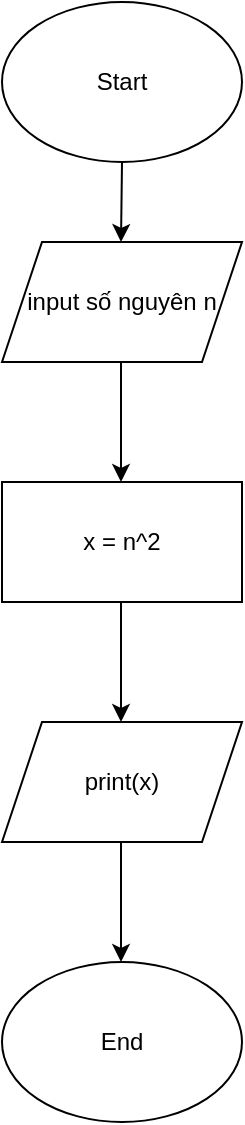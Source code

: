 <mxfile version="20.3.0" type="device" pages="3"><diagram id="C5RBs43oDa-KdzZeNtuy" name="Page-1"><mxGraphModel dx="1422" dy="794" grid="1" gridSize="10" guides="1" tooltips="1" connect="1" arrows="1" fold="1" page="1" pageScale="1" pageWidth="827" pageHeight="1169" math="0" shadow="0"><root><mxCell id="WIyWlLk6GJQsqaUBKTNV-0"/><mxCell id="WIyWlLk6GJQsqaUBKTNV-1" parent="WIyWlLk6GJQsqaUBKTNV-0"/><mxCell id="hyGCEVy-gnzHcekrXnjy-0" value="Start" style="ellipse;whiteSpace=wrap;html=1;" vertex="1" parent="WIyWlLk6GJQsqaUBKTNV-1"><mxGeometry x="260" y="40" width="120" height="80" as="geometry"/></mxCell><mxCell id="hyGCEVy-gnzHcekrXnjy-1" value="input số nguyên n" style="shape=parallelogram;perimeter=parallelogramPerimeter;whiteSpace=wrap;html=1;fixedSize=1;" vertex="1" parent="WIyWlLk6GJQsqaUBKTNV-1"><mxGeometry x="260" y="160" width="120" height="60" as="geometry"/></mxCell><mxCell id="hyGCEVy-gnzHcekrXnjy-2" value="x = n^2" style="rounded=0;whiteSpace=wrap;html=1;" vertex="1" parent="WIyWlLk6GJQsqaUBKTNV-1"><mxGeometry x="260" y="280" width="120" height="60" as="geometry"/></mxCell><mxCell id="hyGCEVy-gnzHcekrXnjy-3" value="" style="endArrow=classic;html=1;rounded=0;" edge="1" parent="WIyWlLk6GJQsqaUBKTNV-1"><mxGeometry width="50" height="50" relative="1" as="geometry"><mxPoint x="319.5" y="220" as="sourcePoint"/><mxPoint x="319.5" y="280" as="targetPoint"/></mxGeometry></mxCell><mxCell id="hyGCEVy-gnzHcekrXnjy-4" value="print(x)" style="shape=parallelogram;perimeter=parallelogramPerimeter;whiteSpace=wrap;html=1;fixedSize=1;" vertex="1" parent="WIyWlLk6GJQsqaUBKTNV-1"><mxGeometry x="260" y="400" width="120" height="60" as="geometry"/></mxCell><mxCell id="hyGCEVy-gnzHcekrXnjy-5" value="" style="endArrow=classic;html=1;rounded=0;" edge="1" parent="WIyWlLk6GJQsqaUBKTNV-1"><mxGeometry width="50" height="50" relative="1" as="geometry"><mxPoint x="319.5" y="340" as="sourcePoint"/><mxPoint x="319.5" y="400" as="targetPoint"/></mxGeometry></mxCell><mxCell id="hyGCEVy-gnzHcekrXnjy-6" value="End" style="ellipse;whiteSpace=wrap;html=1;" vertex="1" parent="WIyWlLk6GJQsqaUBKTNV-1"><mxGeometry x="260" y="520" width="120" height="80" as="geometry"/></mxCell><mxCell id="hyGCEVy-gnzHcekrXnjy-7" value="" style="endArrow=classic;html=1;rounded=0;" edge="1" parent="WIyWlLk6GJQsqaUBKTNV-1"><mxGeometry width="50" height="50" relative="1" as="geometry"><mxPoint x="319.5" y="460" as="sourcePoint"/><mxPoint x="319.5" y="520" as="targetPoint"/></mxGeometry></mxCell><mxCell id="hyGCEVy-gnzHcekrXnjy-8" value="" style="endArrow=classic;html=1;rounded=0;" edge="1" parent="WIyWlLk6GJQsqaUBKTNV-1"><mxGeometry width="50" height="50" relative="1" as="geometry"><mxPoint x="320" y="120" as="sourcePoint"/><mxPoint x="319.5" y="160" as="targetPoint"/></mxGeometry></mxCell></root></mxGraphModel></diagram><diagram id="vJw3Upco7QGOHqwDBszs" name="Trang-2"><mxGraphModel dx="1422" dy="794" grid="1" gridSize="10" guides="1" tooltips="1" connect="1" arrows="1" fold="1" page="1" pageScale="1" pageWidth="827" pageHeight="1169" math="0" shadow="0"><root><mxCell id="0"/><mxCell id="1" parent="0"/><mxCell id="iW1wTETwsB1J6QhDdUAn-1" value="START" style="ellipse;whiteSpace=wrap;html=1;" vertex="1" parent="1"><mxGeometry x="280" y="20" width="120" height="80" as="geometry"/></mxCell><mxCell id="iW1wTETwsB1J6QhDdUAn-2" value="INPUT cạnh của hình vuông&amp;nbsp; a" style="shape=parallelogram;perimeter=parallelogramPerimeter;whiteSpace=wrap;html=1;fixedSize=1;" vertex="1" parent="1"><mxGeometry x="220" y="140" width="240" height="60" as="geometry"/></mxCell><mxCell id="iW1wTETwsB1J6QhDdUAn-3" value="C = a *4" style="rounded=0;whiteSpace=wrap;html=1;" vertex="1" parent="1"><mxGeometry x="240" y="260" width="200" height="60" as="geometry"/></mxCell><mxCell id="iW1wTETwsB1J6QhDdUAn-4" value="S = a *a" style="rounded=0;whiteSpace=wrap;html=1;" vertex="1" parent="1"><mxGeometry x="235" y="380" width="210" height="60" as="geometry"/></mxCell><mxCell id="iW1wTETwsB1J6QhDdUAn-6" value="OUTPUT (S, C)" style="shape=parallelogram;perimeter=parallelogramPerimeter;whiteSpace=wrap;html=1;fixedSize=1;" vertex="1" parent="1"><mxGeometry x="250" y="490" width="180" height="60" as="geometry"/></mxCell><mxCell id="iW1wTETwsB1J6QhDdUAn-7" value="END" style="ellipse;whiteSpace=wrap;html=1;" vertex="1" parent="1"><mxGeometry x="280" y="600" width="120" height="60" as="geometry"/></mxCell><mxCell id="iW1wTETwsB1J6QhDdUAn-8" value="" style="endArrow=classic;html=1;rounded=0;" edge="1" parent="1"><mxGeometry width="50" height="50" relative="1" as="geometry"><mxPoint x="339.5" y="100" as="sourcePoint"/><mxPoint x="340" y="140" as="targetPoint"/></mxGeometry></mxCell><mxCell id="iW1wTETwsB1J6QhDdUAn-9" value="" style="endArrow=classic;html=1;rounded=0;entryX=0.5;entryY=0;entryDx=0;entryDy=0;" edge="1" parent="1" target="iW1wTETwsB1J6QhDdUAn-3"><mxGeometry width="50" height="50" relative="1" as="geometry"><mxPoint x="339.5" y="200" as="sourcePoint"/><mxPoint x="339.5" y="250" as="targetPoint"/></mxGeometry></mxCell><mxCell id="iW1wTETwsB1J6QhDdUAn-10" value="" style="endArrow=classic;html=1;rounded=0;entryX=0.5;entryY=0;entryDx=0;entryDy=0;" edge="1" parent="1" target="iW1wTETwsB1J6QhDdUAn-4"><mxGeometry width="50" height="50" relative="1" as="geometry"><mxPoint x="339.5" y="320" as="sourcePoint"/><mxPoint x="339.5" y="370" as="targetPoint"/></mxGeometry></mxCell><mxCell id="iW1wTETwsB1J6QhDdUAn-11" value="" style="endArrow=classic;html=1;rounded=0;" edge="1" parent="1"><mxGeometry width="50" height="50" relative="1" as="geometry"><mxPoint x="339.5" y="440" as="sourcePoint"/><mxPoint x="339.5" y="490" as="targetPoint"/></mxGeometry></mxCell><mxCell id="iW1wTETwsB1J6QhDdUAn-12" value="" style="endArrow=classic;html=1;rounded=0;" edge="1" parent="1"><mxGeometry width="50" height="50" relative="1" as="geometry"><mxPoint x="339.5" y="550" as="sourcePoint"/><mxPoint x="339.5" y="610" as="targetPoint"/></mxGeometry></mxCell></root></mxGraphModel></diagram><diagram id="HeHje24BaXkd6JtBeSEK" name="Trang-3"><mxGraphModel dx="1673" dy="934" grid="1" gridSize="10" guides="1" tooltips="1" connect="1" arrows="1" fold="1" page="1" pageScale="1" pageWidth="827" pageHeight="1169" math="0" shadow="0"><root><mxCell id="0"/><mxCell id="1" parent="0"/><mxCell id="gSv6rFxVUMCngtDkEVhU-1" value="Start" style="ellipse;whiteSpace=wrap;html=1;" vertex="1" parent="1"><mxGeometry x="310" y="40" width="120" height="80" as="geometry"/></mxCell><mxCell id="gSv6rFxVUMCngtDkEVhU-2" value="INPUT giá trị x, y" style="shape=parallelogram;perimeter=parallelogramPerimeter;whiteSpace=wrap;html=1;fixedSize=1;" vertex="1" parent="1"><mxGeometry x="310" y="160" width="120" height="60" as="geometry"/></mxCell><mxCell id="gSv6rFxVUMCngtDkEVhU-3" value="tong = x + y" style="rounded=0;whiteSpace=wrap;html=1;" vertex="1" parent="1"><mxGeometry x="310" y="260" width="120" height="60" as="geometry"/></mxCell><mxCell id="gSv6rFxVUMCngtDkEVhU-4" value="hieu = x - y" style="rounded=0;whiteSpace=wrap;html=1;" vertex="1" parent="1"><mxGeometry x="310" y="350" width="120" height="60" as="geometry"/></mxCell><mxCell id="gSv6rFxVUMCngtDkEVhU-5" value="thuong = x / y" style="rounded=0;whiteSpace=wrap;html=1;" vertex="1" parent="1"><mxGeometry x="310" y="450" width="120" height="60" as="geometry"/></mxCell><mxCell id="gSv6rFxVUMCngtDkEVhU-6" value="tich = x *&amp;nbsp; y" style="rounded=0;whiteSpace=wrap;html=1;" vertex="1" parent="1"><mxGeometry x="310" y="540" width="120" height="60" as="geometry"/></mxCell><mxCell id="gSv6rFxVUMCngtDkEVhU-7" value="" style="endArrow=classic;html=1;rounded=0;" edge="1" parent="1"><mxGeometry width="50" height="50" relative="1" as="geometry"><mxPoint x="370" y="120" as="sourcePoint"/><mxPoint x="369.5" y="160" as="targetPoint"/></mxGeometry></mxCell><mxCell id="gSv6rFxVUMCngtDkEVhU-8" value="" style="endArrow=classic;html=1;rounded=0;" edge="1" parent="1"><mxGeometry width="50" height="50" relative="1" as="geometry"><mxPoint x="370" y="320" as="sourcePoint"/><mxPoint x="369.5" y="360" as="targetPoint"/></mxGeometry></mxCell><mxCell id="gSv6rFxVUMCngtDkEVhU-9" value="" style="endArrow=classic;html=1;rounded=0;" edge="1" parent="1"><mxGeometry width="50" height="50" relative="1" as="geometry"><mxPoint x="370" y="510" as="sourcePoint"/><mxPoint x="369.5" y="540" as="targetPoint"/></mxGeometry></mxCell><mxCell id="gSv6rFxVUMCngtDkEVhU-10" value="" style="endArrow=classic;html=1;rounded=0;" edge="1" parent="1"><mxGeometry width="50" height="50" relative="1" as="geometry"><mxPoint x="370" y="220" as="sourcePoint"/><mxPoint x="369.5" y="260" as="targetPoint"/></mxGeometry></mxCell><mxCell id="gSv6rFxVUMCngtDkEVhU-11" value="" style="endArrow=classic;html=1;rounded=0;" edge="1" parent="1"><mxGeometry width="50" height="50" relative="1" as="geometry"><mxPoint x="370" y="410" as="sourcePoint"/><mxPoint x="369.5" y="450" as="targetPoint"/></mxGeometry></mxCell><mxCell id="gSv6rFxVUMCngtDkEVhU-12" value="OUTPUT ( tong, hieu, tich, thuong)" style="shape=parallelogram;perimeter=parallelogramPerimeter;whiteSpace=wrap;html=1;fixedSize=1;" vertex="1" parent="1"><mxGeometry x="230" y="650" width="280" height="60" as="geometry"/></mxCell><mxCell id="gSv6rFxVUMCngtDkEVhU-13" value="" style="endArrow=classic;html=1;rounded=0;entryX=0.5;entryY=0;entryDx=0;entryDy=0;" edge="1" parent="1" target="gSv6rFxVUMCngtDkEVhU-12"><mxGeometry width="50" height="50" relative="1" as="geometry"><mxPoint x="369.5" y="600" as="sourcePoint"/><mxPoint x="369.5" y="640" as="targetPoint"/></mxGeometry></mxCell><mxCell id="gSv6rFxVUMCngtDkEVhU-14" value="END" style="ellipse;whiteSpace=wrap;html=1;" vertex="1" parent="1"><mxGeometry x="310" y="750" width="120" height="80" as="geometry"/></mxCell><mxCell id="gSv6rFxVUMCngtDkEVhU-15" value="" style="endArrow=classic;html=1;rounded=0;" edge="1" parent="1"><mxGeometry width="50" height="50" relative="1" as="geometry"><mxPoint x="370" y="710" as="sourcePoint"/><mxPoint x="369.5" y="750" as="targetPoint"/></mxGeometry></mxCell></root></mxGraphModel></diagram></mxfile>